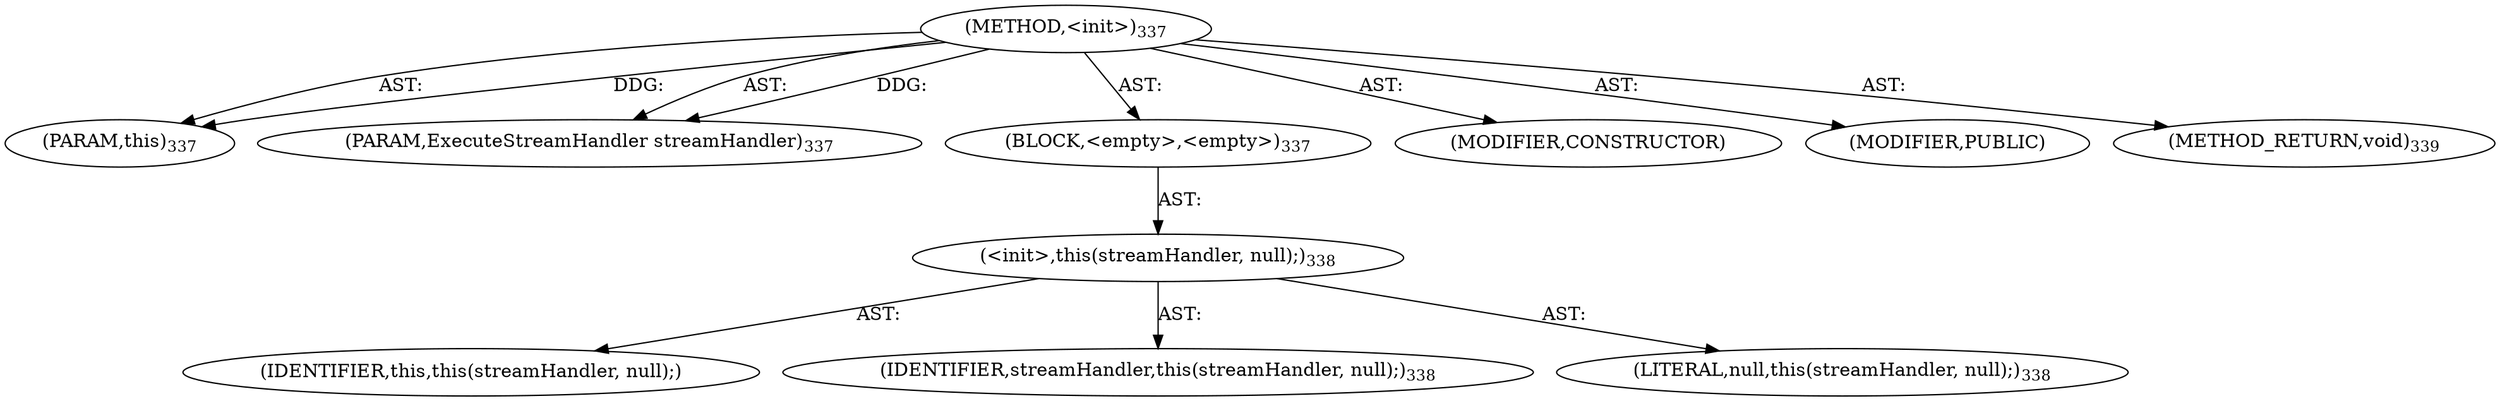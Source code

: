digraph "&lt;init&gt;" {  
"111669149701" [label = <(METHOD,&lt;init&gt;)<SUB>337</SUB>> ]
"115964117021" [label = <(PARAM,this)<SUB>337</SUB>> ]
"115964117023" [label = <(PARAM,ExecuteStreamHandler streamHandler)<SUB>337</SUB>> ]
"25769803821" [label = <(BLOCK,&lt;empty&gt;,&lt;empty&gt;)<SUB>337</SUB>> ]
"30064771082" [label = <(&lt;init&gt;,this(streamHandler, null);)<SUB>338</SUB>> ]
"68719476776" [label = <(IDENTIFIER,this,this(streamHandler, null);)> ]
"68719476782" [label = <(IDENTIFIER,streamHandler,this(streamHandler, null);)<SUB>338</SUB>> ]
"90194313217" [label = <(LITERAL,null,this(streamHandler, null);)<SUB>338</SUB>> ]
"133143986208" [label = <(MODIFIER,CONSTRUCTOR)> ]
"133143986209" [label = <(MODIFIER,PUBLIC)> ]
"128849018885" [label = <(METHOD_RETURN,void)<SUB>339</SUB>> ]
  "111669149701" -> "115964117021"  [ label = "AST: "] 
  "111669149701" -> "115964117023"  [ label = "AST: "] 
  "111669149701" -> "25769803821"  [ label = "AST: "] 
  "111669149701" -> "133143986208"  [ label = "AST: "] 
  "111669149701" -> "133143986209"  [ label = "AST: "] 
  "111669149701" -> "128849018885"  [ label = "AST: "] 
  "25769803821" -> "30064771082"  [ label = "AST: "] 
  "30064771082" -> "68719476776"  [ label = "AST: "] 
  "30064771082" -> "68719476782"  [ label = "AST: "] 
  "30064771082" -> "90194313217"  [ label = "AST: "] 
  "111669149701" -> "115964117021"  [ label = "DDG: "] 
  "111669149701" -> "115964117023"  [ label = "DDG: "] 
}
